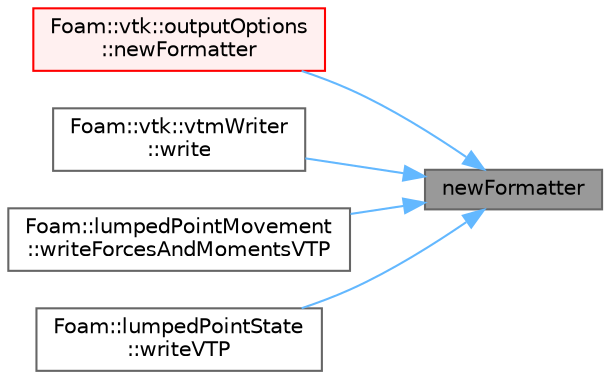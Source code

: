 digraph "newFormatter"
{
 // LATEX_PDF_SIZE
  bgcolor="transparent";
  edge [fontname=Helvetica,fontsize=10,labelfontname=Helvetica,labelfontsize=10];
  node [fontname=Helvetica,fontsize=10,shape=box,height=0.2,width=0.4];
  rankdir="RL";
  Node1 [id="Node000001",label="newFormatter",height=0.2,width=0.4,color="gray40", fillcolor="grey60", style="filled", fontcolor="black",tooltip=" "];
  Node1 -> Node2 [id="edge1_Node000001_Node000002",dir="back",color="steelblue1",style="solid",tooltip=" "];
  Node2 [id="Node000002",label="Foam::vtk::outputOptions\l::newFormatter",height=0.2,width=0.4,color="red", fillcolor="#FFF0F0", style="filled",URL="$classFoam_1_1vtk_1_1outputOptions.html#a06f857fbd909afea8014d1e30318bdf3",tooltip=" "];
  Node1 -> Node8 [id="edge2_Node000001_Node000008",dir="back",color="steelblue1",style="solid",tooltip=" "];
  Node8 [id="Node000008",label="Foam::vtk::vtmWriter\l::write",height=0.2,width=0.4,color="grey40", fillcolor="white", style="filled",URL="$classFoam_1_1vtk_1_1vtmWriter.html#a4b8762c4aa5a74212e3950e9d31f926f",tooltip=" "];
  Node1 -> Node9 [id="edge3_Node000001_Node000009",dir="back",color="steelblue1",style="solid",tooltip=" "];
  Node9 [id="Node000009",label="Foam::lumpedPointMovement\l::writeForcesAndMomentsVTP",height=0.2,width=0.4,color="grey40", fillcolor="white", style="filled",URL="$classFoam_1_1lumpedPointMovement.html#a027059cd31647f15cb0a452b29f101af",tooltip=" "];
  Node1 -> Node10 [id="edge4_Node000001_Node000010",dir="back",color="steelblue1",style="solid",tooltip=" "];
  Node10 [id="Node000010",label="Foam::lumpedPointState\l::writeVTP",height=0.2,width=0.4,color="grey40", fillcolor="white", style="filled",URL="$classFoam_1_1lumpedPointState.html#abf77c3ad2549e38b9859ae3198e965ad",tooltip=" "];
}
